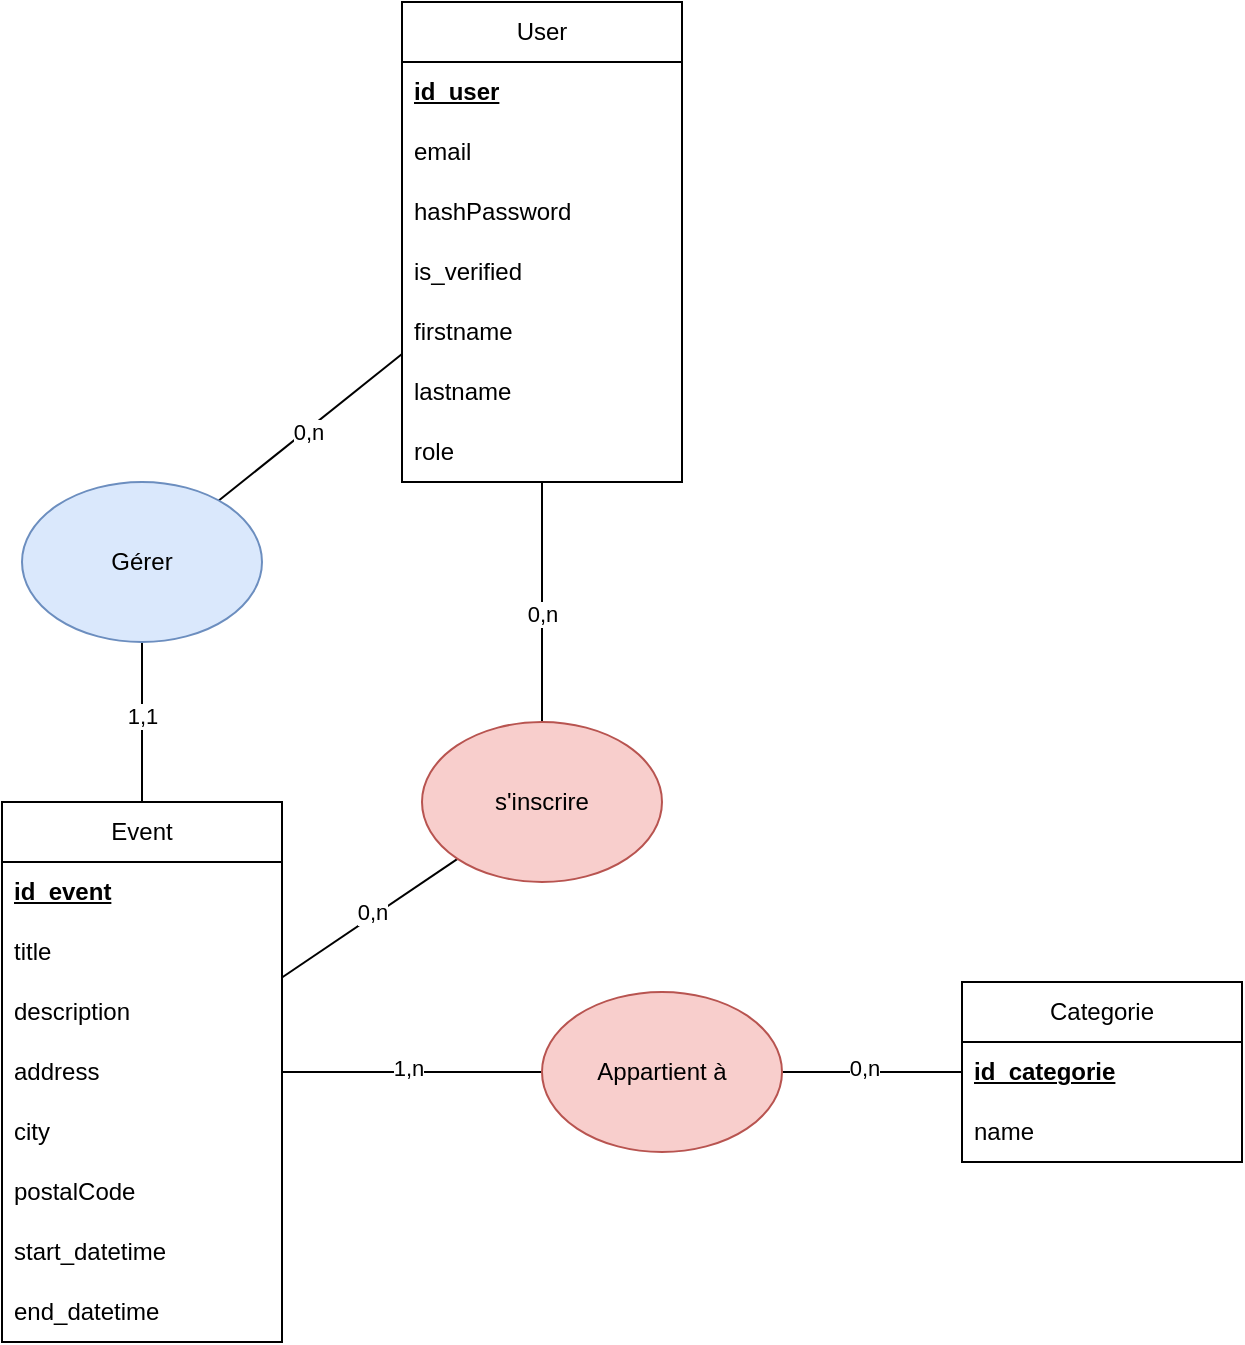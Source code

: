 <mxfile version="28.2.5">
  <diagram id="0dXX1QzmcSqrXcey1M7V" name="Page-1">
    <mxGraphModel dx="1426" dy="751" grid="1" gridSize="10" guides="1" tooltips="1" connect="1" arrows="1" fold="1" page="1" pageScale="1" pageWidth="827" pageHeight="1169" math="0" shadow="0">
      <root>
        <mxCell id="0" />
        <mxCell id="1" parent="0" />
        <mxCell id="3b3-KmFhKN6L0uyYpPeW-1" value="User" style="swimlane;fontStyle=0;childLayout=stackLayout;horizontal=1;startSize=30;horizontalStack=0;resizeParent=1;resizeParentMax=0;resizeLast=0;collapsible=1;marginBottom=0;whiteSpace=wrap;html=1;" vertex="1" parent="1">
          <mxGeometry x="320" y="40" width="140" height="240" as="geometry" />
        </mxCell>
        <mxCell id="3b3-KmFhKN6L0uyYpPeW-2" value="&lt;b&gt;&lt;u&gt;id_user&lt;/u&gt;&lt;/b&gt;" style="text;strokeColor=none;fillColor=none;align=left;verticalAlign=middle;spacingLeft=4;spacingRight=4;overflow=hidden;points=[[0,0.5],[1,0.5]];portConstraint=eastwest;rotatable=0;whiteSpace=wrap;html=1;" vertex="1" parent="3b3-KmFhKN6L0uyYpPeW-1">
          <mxGeometry y="30" width="140" height="30" as="geometry" />
        </mxCell>
        <mxCell id="3b3-KmFhKN6L0uyYpPeW-35" value="email" style="text;strokeColor=none;fillColor=none;align=left;verticalAlign=middle;spacingLeft=4;spacingRight=4;overflow=hidden;points=[[0,0.5],[1,0.5]];portConstraint=eastwest;rotatable=0;whiteSpace=wrap;html=1;" vertex="1" parent="3b3-KmFhKN6L0uyYpPeW-1">
          <mxGeometry y="60" width="140" height="30" as="geometry" />
        </mxCell>
        <mxCell id="3b3-KmFhKN6L0uyYpPeW-34" value="hashPassword" style="text;strokeColor=none;fillColor=none;align=left;verticalAlign=middle;spacingLeft=4;spacingRight=4;overflow=hidden;points=[[0,0.5],[1,0.5]];portConstraint=eastwest;rotatable=0;whiteSpace=wrap;html=1;" vertex="1" parent="3b3-KmFhKN6L0uyYpPeW-1">
          <mxGeometry y="90" width="140" height="30" as="geometry" />
        </mxCell>
        <mxCell id="3b3-KmFhKN6L0uyYpPeW-36" value="is_verified" style="text;strokeColor=none;fillColor=none;align=left;verticalAlign=middle;spacingLeft=4;spacingRight=4;overflow=hidden;points=[[0,0.5],[1,0.5]];portConstraint=eastwest;rotatable=0;whiteSpace=wrap;html=1;" vertex="1" parent="3b3-KmFhKN6L0uyYpPeW-1">
          <mxGeometry y="120" width="140" height="30" as="geometry" />
        </mxCell>
        <mxCell id="3b3-KmFhKN6L0uyYpPeW-3" value="firstname" style="text;strokeColor=none;fillColor=none;align=left;verticalAlign=middle;spacingLeft=4;spacingRight=4;overflow=hidden;points=[[0,0.5],[1,0.5]];portConstraint=eastwest;rotatable=0;whiteSpace=wrap;html=1;" vertex="1" parent="3b3-KmFhKN6L0uyYpPeW-1">
          <mxGeometry y="150" width="140" height="30" as="geometry" />
        </mxCell>
        <mxCell id="3b3-KmFhKN6L0uyYpPeW-4" value="lastname" style="text;strokeColor=none;fillColor=none;align=left;verticalAlign=middle;spacingLeft=4;spacingRight=4;overflow=hidden;points=[[0,0.5],[1,0.5]];portConstraint=eastwest;rotatable=0;whiteSpace=wrap;html=1;" vertex="1" parent="3b3-KmFhKN6L0uyYpPeW-1">
          <mxGeometry y="180" width="140" height="30" as="geometry" />
        </mxCell>
        <mxCell id="3b3-KmFhKN6L0uyYpPeW-5" value="role" style="text;strokeColor=none;fillColor=none;align=left;verticalAlign=middle;spacingLeft=4;spacingRight=4;overflow=hidden;points=[[0,0.5],[1,0.5]];portConstraint=eastwest;rotatable=0;whiteSpace=wrap;html=1;" vertex="1" parent="3b3-KmFhKN6L0uyYpPeW-1">
          <mxGeometry y="210" width="140" height="30" as="geometry" />
        </mxCell>
        <mxCell id="3b3-KmFhKN6L0uyYpPeW-6" value="Event" style="swimlane;fontStyle=0;childLayout=stackLayout;horizontal=1;startSize=30;horizontalStack=0;resizeParent=1;resizeParentMax=0;resizeLast=0;collapsible=1;marginBottom=0;whiteSpace=wrap;html=1;" vertex="1" parent="1">
          <mxGeometry x="120" y="440" width="140" height="270" as="geometry" />
        </mxCell>
        <mxCell id="3b3-KmFhKN6L0uyYpPeW-7" value="&lt;b&gt;&lt;u&gt;id_event&lt;/u&gt;&lt;/b&gt;" style="text;strokeColor=none;fillColor=none;align=left;verticalAlign=middle;spacingLeft=4;spacingRight=4;overflow=hidden;points=[[0,0.5],[1,0.5]];portConstraint=eastwest;rotatable=0;whiteSpace=wrap;html=1;" vertex="1" parent="3b3-KmFhKN6L0uyYpPeW-6">
          <mxGeometry y="30" width="140" height="30" as="geometry" />
        </mxCell>
        <mxCell id="3b3-KmFhKN6L0uyYpPeW-8" value="title" style="text;strokeColor=none;fillColor=none;align=left;verticalAlign=middle;spacingLeft=4;spacingRight=4;overflow=hidden;points=[[0,0.5],[1,0.5]];portConstraint=eastwest;rotatable=0;whiteSpace=wrap;html=1;" vertex="1" parent="3b3-KmFhKN6L0uyYpPeW-6">
          <mxGeometry y="60" width="140" height="30" as="geometry" />
        </mxCell>
        <mxCell id="3b3-KmFhKN6L0uyYpPeW-9" value="description" style="text;strokeColor=none;fillColor=none;align=left;verticalAlign=middle;spacingLeft=4;spacingRight=4;overflow=hidden;points=[[0,0.5],[1,0.5]];portConstraint=eastwest;rotatable=0;whiteSpace=wrap;html=1;" vertex="1" parent="3b3-KmFhKN6L0uyYpPeW-6">
          <mxGeometry y="90" width="140" height="30" as="geometry" />
        </mxCell>
        <mxCell id="3b3-KmFhKN6L0uyYpPeW-10" value="address" style="text;strokeColor=none;fillColor=none;align=left;verticalAlign=middle;spacingLeft=4;spacingRight=4;overflow=hidden;points=[[0,0.5],[1,0.5]];portConstraint=eastwest;rotatable=0;whiteSpace=wrap;html=1;" vertex="1" parent="3b3-KmFhKN6L0uyYpPeW-6">
          <mxGeometry y="120" width="140" height="30" as="geometry" />
        </mxCell>
        <mxCell id="3b3-KmFhKN6L0uyYpPeW-13" value="city" style="text;strokeColor=none;fillColor=none;align=left;verticalAlign=middle;spacingLeft=4;spacingRight=4;overflow=hidden;points=[[0,0.5],[1,0.5]];portConstraint=eastwest;rotatable=0;whiteSpace=wrap;html=1;" vertex="1" parent="3b3-KmFhKN6L0uyYpPeW-6">
          <mxGeometry y="150" width="140" height="30" as="geometry" />
        </mxCell>
        <mxCell id="3b3-KmFhKN6L0uyYpPeW-12" value="postalCode" style="text;strokeColor=none;fillColor=none;align=left;verticalAlign=middle;spacingLeft=4;spacingRight=4;overflow=hidden;points=[[0,0.5],[1,0.5]];portConstraint=eastwest;rotatable=0;whiteSpace=wrap;html=1;" vertex="1" parent="3b3-KmFhKN6L0uyYpPeW-6">
          <mxGeometry y="180" width="140" height="30" as="geometry" />
        </mxCell>
        <mxCell id="3b3-KmFhKN6L0uyYpPeW-11" value="start_datetime" style="text;strokeColor=none;fillColor=none;align=left;verticalAlign=middle;spacingLeft=4;spacingRight=4;overflow=hidden;points=[[0,0.5],[1,0.5]];portConstraint=eastwest;rotatable=0;whiteSpace=wrap;html=1;" vertex="1" parent="3b3-KmFhKN6L0uyYpPeW-6">
          <mxGeometry y="210" width="140" height="30" as="geometry" />
        </mxCell>
        <mxCell id="3b3-KmFhKN6L0uyYpPeW-14" value="end_datetime" style="text;strokeColor=none;fillColor=none;align=left;verticalAlign=middle;spacingLeft=4;spacingRight=4;overflow=hidden;points=[[0,0.5],[1,0.5]];portConstraint=eastwest;rotatable=0;whiteSpace=wrap;html=1;" vertex="1" parent="3b3-KmFhKN6L0uyYpPeW-6">
          <mxGeometry y="240" width="140" height="30" as="geometry" />
        </mxCell>
        <mxCell id="3b3-KmFhKN6L0uyYpPeW-15" value="Categorie" style="swimlane;fontStyle=0;childLayout=stackLayout;horizontal=1;startSize=30;horizontalStack=0;resizeParent=1;resizeParentMax=0;resizeLast=0;collapsible=1;marginBottom=0;whiteSpace=wrap;html=1;" vertex="1" parent="1">
          <mxGeometry x="600" y="530" width="140" height="90" as="geometry" />
        </mxCell>
        <mxCell id="3b3-KmFhKN6L0uyYpPeW-16" value="&lt;b&gt;&lt;u&gt;id_categorie&lt;/u&gt;&lt;/b&gt;" style="text;strokeColor=none;fillColor=none;align=left;verticalAlign=middle;spacingLeft=4;spacingRight=4;overflow=hidden;points=[[0,0.5],[1,0.5]];portConstraint=eastwest;rotatable=0;whiteSpace=wrap;html=1;" vertex="1" parent="3b3-KmFhKN6L0uyYpPeW-15">
          <mxGeometry y="30" width="140" height="30" as="geometry" />
        </mxCell>
        <mxCell id="3b3-KmFhKN6L0uyYpPeW-17" value="name" style="text;strokeColor=none;fillColor=none;align=left;verticalAlign=middle;spacingLeft=4;spacingRight=4;overflow=hidden;points=[[0,0.5],[1,0.5]];portConstraint=eastwest;rotatable=0;whiteSpace=wrap;html=1;" vertex="1" parent="3b3-KmFhKN6L0uyYpPeW-15">
          <mxGeometry y="60" width="140" height="30" as="geometry" />
        </mxCell>
        <mxCell id="3b3-KmFhKN6L0uyYpPeW-20" style="edgeStyle=orthogonalEdgeStyle;rounded=0;orthogonalLoop=1;jettySize=auto;html=1;endArrow=none;endFill=0;" edge="1" parent="1" source="3b3-KmFhKN6L0uyYpPeW-19" target="3b3-KmFhKN6L0uyYpPeW-6">
          <mxGeometry relative="1" as="geometry" />
        </mxCell>
        <mxCell id="3b3-KmFhKN6L0uyYpPeW-22" value="1,1" style="edgeLabel;html=1;align=center;verticalAlign=middle;resizable=0;points=[];" vertex="1" connectable="0" parent="3b3-KmFhKN6L0uyYpPeW-20">
          <mxGeometry x="-0.075" relative="1" as="geometry">
            <mxPoint as="offset" />
          </mxGeometry>
        </mxCell>
        <mxCell id="3b3-KmFhKN6L0uyYpPeW-21" style="rounded=0;orthogonalLoop=1;jettySize=auto;html=1;endArrow=none;endFill=0;" edge="1" parent="1" source="3b3-KmFhKN6L0uyYpPeW-19" target="3b3-KmFhKN6L0uyYpPeW-1">
          <mxGeometry relative="1" as="geometry" />
        </mxCell>
        <mxCell id="3b3-KmFhKN6L0uyYpPeW-23" value="0,n" style="edgeLabel;html=1;align=center;verticalAlign=middle;resizable=0;points=[];" vertex="1" connectable="0" parent="3b3-KmFhKN6L0uyYpPeW-21">
          <mxGeometry x="-0.039" y="-1" relative="1" as="geometry">
            <mxPoint as="offset" />
          </mxGeometry>
        </mxCell>
        <mxCell id="3b3-KmFhKN6L0uyYpPeW-19" value="Gérer" style="ellipse;whiteSpace=wrap;html=1;fillColor=#dae8fc;strokeColor=#6c8ebf;" vertex="1" parent="1">
          <mxGeometry x="130" y="280" width="120" height="80" as="geometry" />
        </mxCell>
        <mxCell id="3b3-KmFhKN6L0uyYpPeW-25" style="rounded=0;orthogonalLoop=1;jettySize=auto;html=1;endArrow=none;endFill=0;" edge="1" parent="1" source="3b3-KmFhKN6L0uyYpPeW-24" target="3b3-KmFhKN6L0uyYpPeW-1">
          <mxGeometry relative="1" as="geometry" />
        </mxCell>
        <mxCell id="3b3-KmFhKN6L0uyYpPeW-27" value="0,n" style="edgeLabel;html=1;align=center;verticalAlign=middle;resizable=0;points=[];" vertex="1" connectable="0" parent="3b3-KmFhKN6L0uyYpPeW-25">
          <mxGeometry x="-0.1" relative="1" as="geometry">
            <mxPoint as="offset" />
          </mxGeometry>
        </mxCell>
        <mxCell id="3b3-KmFhKN6L0uyYpPeW-26" style="rounded=0;orthogonalLoop=1;jettySize=auto;html=1;endArrow=none;endFill=0;" edge="1" parent="1" source="3b3-KmFhKN6L0uyYpPeW-24" target="3b3-KmFhKN6L0uyYpPeW-6">
          <mxGeometry relative="1" as="geometry" />
        </mxCell>
        <mxCell id="3b3-KmFhKN6L0uyYpPeW-28" value="0,n" style="edgeLabel;html=1;align=center;verticalAlign=middle;resizable=0;points=[];" vertex="1" connectable="0" parent="3b3-KmFhKN6L0uyYpPeW-26">
          <mxGeometry x="-0.042" y="-2" relative="1" as="geometry">
            <mxPoint as="offset" />
          </mxGeometry>
        </mxCell>
        <mxCell id="3b3-KmFhKN6L0uyYpPeW-24" value="s&#39;inscrire" style="ellipse;whiteSpace=wrap;html=1;fillColor=#f8cecc;strokeColor=#b85450;" vertex="1" parent="1">
          <mxGeometry x="330" y="400" width="120" height="80" as="geometry" />
        </mxCell>
        <mxCell id="3b3-KmFhKN6L0uyYpPeW-30" style="rounded=0;orthogonalLoop=1;jettySize=auto;html=1;endArrow=none;endFill=0;" edge="1" parent="1" source="3b3-KmFhKN6L0uyYpPeW-29" target="3b3-KmFhKN6L0uyYpPeW-6">
          <mxGeometry relative="1" as="geometry" />
        </mxCell>
        <mxCell id="3b3-KmFhKN6L0uyYpPeW-32" value="1,n" style="edgeLabel;html=1;align=center;verticalAlign=middle;resizable=0;points=[];" vertex="1" connectable="0" parent="3b3-KmFhKN6L0uyYpPeW-30">
          <mxGeometry x="0.031" y="-2" relative="1" as="geometry">
            <mxPoint as="offset" />
          </mxGeometry>
        </mxCell>
        <mxCell id="3b3-KmFhKN6L0uyYpPeW-31" style="rounded=0;orthogonalLoop=1;jettySize=auto;html=1;endArrow=none;endFill=0;" edge="1" parent="1" source="3b3-KmFhKN6L0uyYpPeW-29" target="3b3-KmFhKN6L0uyYpPeW-15">
          <mxGeometry relative="1" as="geometry" />
        </mxCell>
        <mxCell id="3b3-KmFhKN6L0uyYpPeW-33" value="0,n" style="edgeLabel;html=1;align=center;verticalAlign=middle;resizable=0;points=[];" vertex="1" connectable="0" parent="3b3-KmFhKN6L0uyYpPeW-31">
          <mxGeometry x="-0.089" y="2" relative="1" as="geometry">
            <mxPoint as="offset" />
          </mxGeometry>
        </mxCell>
        <mxCell id="3b3-KmFhKN6L0uyYpPeW-29" value="Appartient à" style="ellipse;whiteSpace=wrap;html=1;fillColor=#f8cecc;strokeColor=#b85450;" vertex="1" parent="1">
          <mxGeometry x="390" y="535" width="120" height="80" as="geometry" />
        </mxCell>
      </root>
    </mxGraphModel>
  </diagram>
</mxfile>
